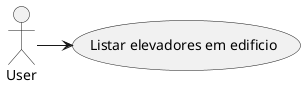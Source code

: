 @startuml
'https://plantuml.com/sequence-diagram

actor User

User -> (Listar elevadores em edificio)
@enduml

